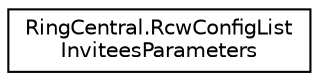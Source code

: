 digraph "Graphical Class Hierarchy"
{
 // LATEX_PDF_SIZE
  edge [fontname="Helvetica",fontsize="10",labelfontname="Helvetica",labelfontsize="10"];
  node [fontname="Helvetica",fontsize="10",shape=record];
  rankdir="LR";
  Node0 [label="RingCentral.RcwConfigList\lInviteesParameters",height=0.2,width=0.4,color="black", fillcolor="white", style="filled",URL="$classRingCentral_1_1RcwConfigListInviteesParameters.html",tooltip="Query parameters for operation rcwConfigListInvitees"];
}
